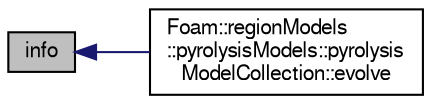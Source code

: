 digraph "info"
{
  bgcolor="transparent";
  edge [fontname="FreeSans",fontsize="10",labelfontname="FreeSans",labelfontsize="10"];
  node [fontname="FreeSans",fontsize="10",shape=record];
  rankdir="LR";
  Node2940 [label="info",height=0.2,width=0.4,color="black", fillcolor="grey75", style="filled", fontcolor="black"];
  Node2940 -> Node2941 [dir="back",color="midnightblue",fontsize="10",style="solid",fontname="FreeSans"];
  Node2941 [label="Foam::regionModels\l::pyrolysisModels::pyrolysis\lModelCollection::evolve",height=0.2,width=0.4,color="black",URL="$a28974.html#a9e3bb886209d951167cd385c1ffe0b00",tooltip="Evolve regions. "];
}

